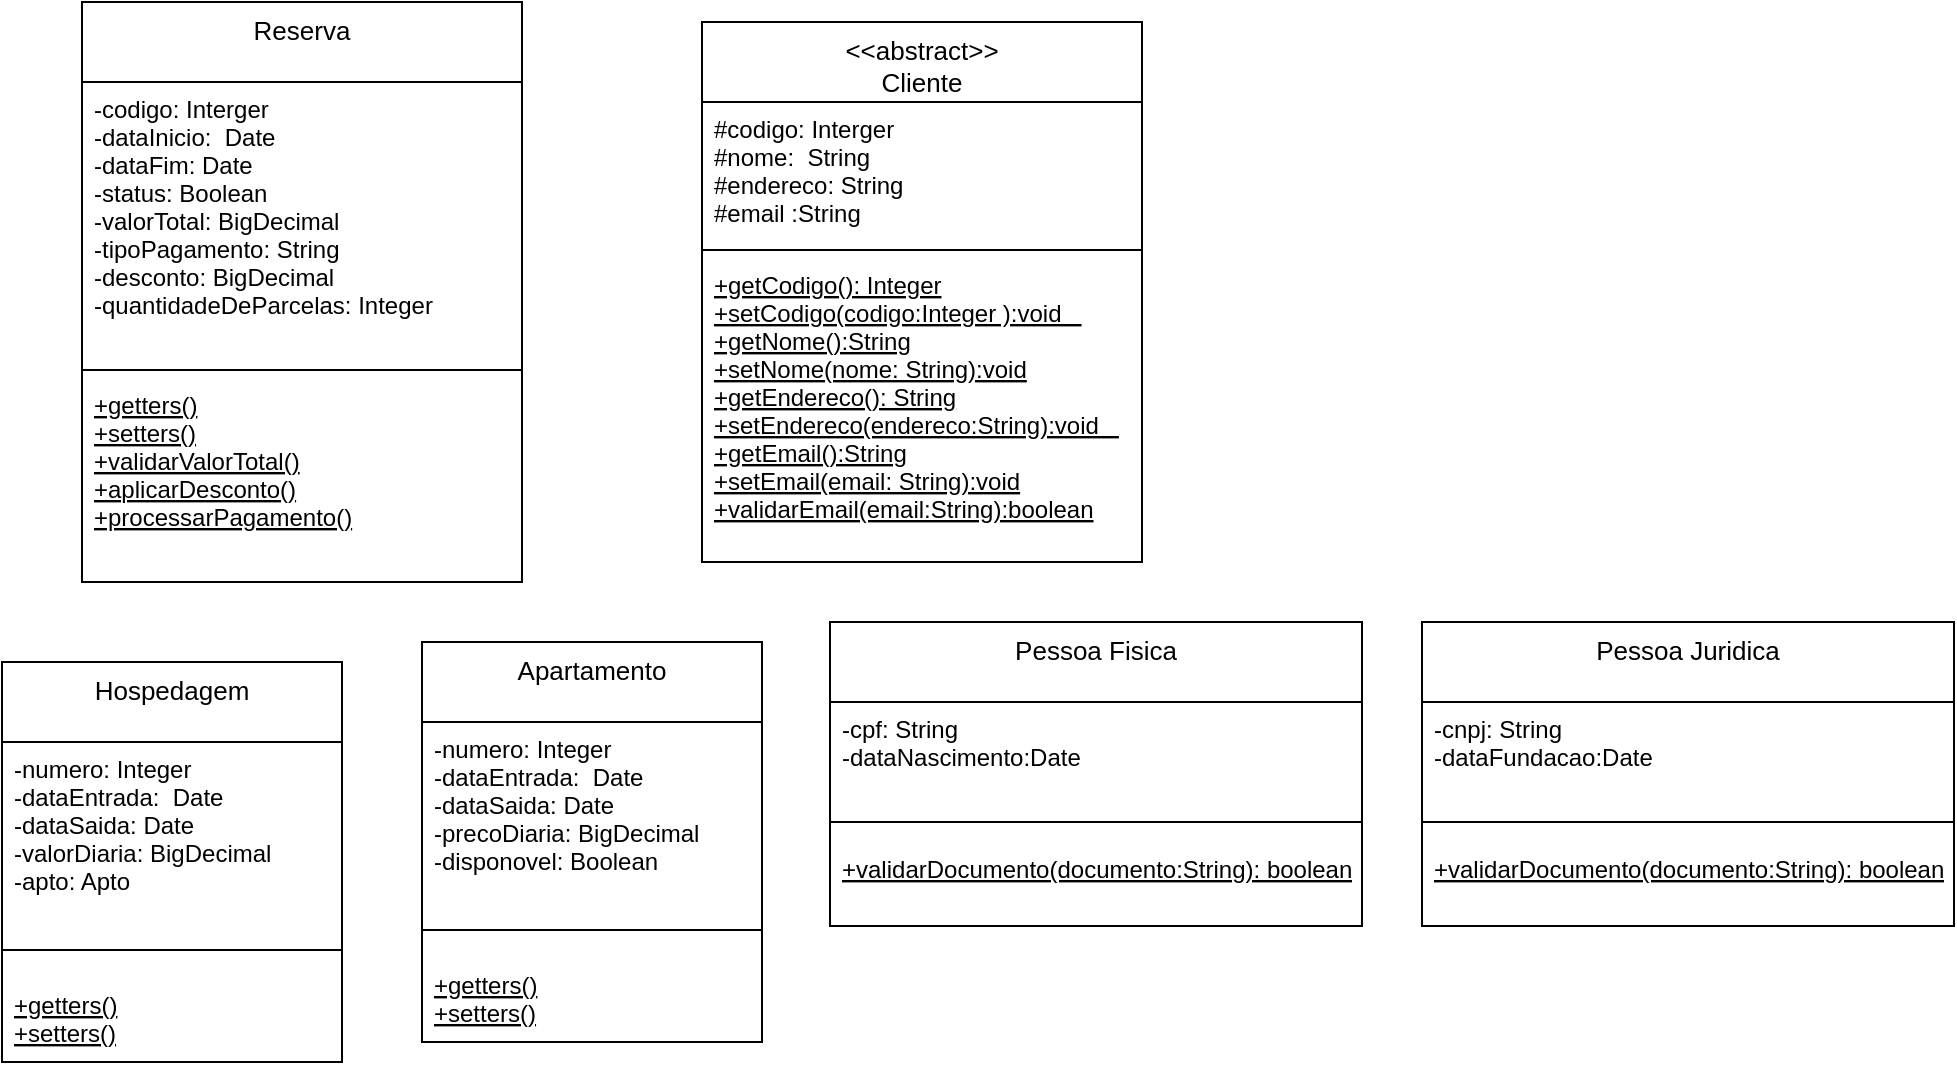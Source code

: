 <mxfile version="24.3.1" type="github">
  <diagram id="C5RBs43oDa-KdzZeNtuy" name="Page-1">
    <mxGraphModel dx="503" dy="243" grid="1" gridSize="10" guides="1" tooltips="1" connect="1" arrows="1" fold="1" page="1" pageScale="1" pageWidth="827" pageHeight="1169" math="0" shadow="0">
      <root>
        <mxCell id="WIyWlLk6GJQsqaUBKTNV-0" />
        <mxCell id="WIyWlLk6GJQsqaUBKTNV-1" parent="WIyWlLk6GJQsqaUBKTNV-0" />
        <mxCell id="zkfFHV4jXpPFQw0GAbJ--6" value="&lt;&lt;abstract&gt;&gt;&#xa;Cliente" style="swimlane;fontStyle=0;align=center;verticalAlign=top;childLayout=stackLayout;horizontal=1;startSize=40;horizontalStack=0;resizeParent=1;resizeLast=0;collapsible=1;marginBottom=0;rounded=0;shadow=0;strokeWidth=1;fontSize=13;" parent="WIyWlLk6GJQsqaUBKTNV-1" vertex="1">
          <mxGeometry x="350" y="190" width="220" height="270" as="geometry">
            <mxRectangle x="130" y="380" width="160" height="26" as="alternateBounds" />
          </mxGeometry>
        </mxCell>
        <mxCell id="zkfFHV4jXpPFQw0GAbJ--7" value="#codigo: Interger&#xa;#nome:  String&#xa;#endereco: String&#xa;#email :String" style="text;align=left;verticalAlign=top;spacingLeft=4;spacingRight=4;overflow=hidden;rotatable=0;points=[[0,0.5],[1,0.5]];portConstraint=eastwest;" parent="zkfFHV4jXpPFQw0GAbJ--6" vertex="1">
          <mxGeometry y="40" width="220" height="70" as="geometry" />
        </mxCell>
        <mxCell id="zkfFHV4jXpPFQw0GAbJ--9" value="" style="line;html=1;strokeWidth=1;align=left;verticalAlign=middle;spacingTop=-1;spacingLeft=3;spacingRight=3;rotatable=0;labelPosition=right;points=[];portConstraint=eastwest;" parent="zkfFHV4jXpPFQw0GAbJ--6" vertex="1">
          <mxGeometry y="110" width="220" height="8" as="geometry" />
        </mxCell>
        <mxCell id="hSTDr8NA67b-wajZTIG6-1" value="Reserva" style="swimlane;fontStyle=0;align=center;verticalAlign=top;childLayout=stackLayout;horizontal=1;startSize=40;horizontalStack=0;resizeParent=1;resizeLast=0;collapsible=1;marginBottom=0;rounded=0;shadow=0;strokeWidth=1;fontSize=13;" vertex="1" parent="WIyWlLk6GJQsqaUBKTNV-1">
          <mxGeometry x="40" y="180" width="220" height="290" as="geometry">
            <mxRectangle x="130" y="380" width="160" height="26" as="alternateBounds" />
          </mxGeometry>
        </mxCell>
        <mxCell id="hSTDr8NA67b-wajZTIG6-2" value="-codigo: Interger&#xa;-dataInicio:  Date&#xa;-dataFim: Date&#xa;-status: Boolean&#xa;-valorTotal: BigDecimal&#xa;-tipoPagamento: String&#xa;-desconto: BigDecimal&#xa;-quantidadeDeParcelas: Integer" style="text;align=left;verticalAlign=top;spacingLeft=4;spacingRight=4;overflow=hidden;rotatable=0;points=[[0,0.5],[1,0.5]];portConstraint=eastwest;" vertex="1" parent="hSTDr8NA67b-wajZTIG6-1">
          <mxGeometry y="40" width="220" height="140" as="geometry" />
        </mxCell>
        <mxCell id="hSTDr8NA67b-wajZTIG6-3" value="" style="line;html=1;strokeWidth=1;align=left;verticalAlign=middle;spacingTop=-1;spacingLeft=3;spacingRight=3;rotatable=0;labelPosition=right;points=[];portConstraint=eastwest;" vertex="1" parent="hSTDr8NA67b-wajZTIG6-1">
          <mxGeometry y="180" width="220" height="8" as="geometry" />
        </mxCell>
        <mxCell id="hSTDr8NA67b-wajZTIG6-4" value="+getters()&#xa;+setters()&#xa;+validarValorTotal()&#xa;+aplicarDesconto()&#xa;+processarPagamento()" style="text;align=left;verticalAlign=top;spacingLeft=4;spacingRight=4;overflow=hidden;rotatable=0;points=[[0,0.5],[1,0.5]];portConstraint=eastwest;fontStyle=4" vertex="1" parent="hSTDr8NA67b-wajZTIG6-1">
          <mxGeometry y="188" width="220" height="82" as="geometry" />
        </mxCell>
        <mxCell id="zkfFHV4jXpPFQw0GAbJ--10" value="+getCodigo(): Integer&#xa;+setCodigo(codigo:Integer ):void   &#xa;+getNome():String&#xa;+setNome(nome: String):void&#xa;+getEndereco(): String&#xa;+setEndereco(endereco:String):void   &#xa;+getEmail():String&#xa;+setEmail(email: String):void&#xa;+validarEmail(email:String):boolean&#xa;" style="text;align=left;verticalAlign=top;spacingLeft=4;spacingRight=4;overflow=hidden;rotatable=0;points=[[0,0.5],[1,0.5]];portConstraint=eastwest;fontStyle=4" parent="WIyWlLk6GJQsqaUBKTNV-1" vertex="1">
          <mxGeometry x="350" y="308" width="220" height="152" as="geometry" />
        </mxCell>
        <mxCell id="hSTDr8NA67b-wajZTIG6-9" value="Hospedagem" style="swimlane;fontStyle=0;align=center;verticalAlign=top;childLayout=stackLayout;horizontal=1;startSize=40;horizontalStack=0;resizeParent=1;resizeLast=0;collapsible=1;marginBottom=0;rounded=0;shadow=0;strokeWidth=1;fontSize=13;" vertex="1" parent="WIyWlLk6GJQsqaUBKTNV-1">
          <mxGeometry y="510" width="170" height="200" as="geometry">
            <mxRectangle x="130" y="380" width="160" height="26" as="alternateBounds" />
          </mxGeometry>
        </mxCell>
        <mxCell id="hSTDr8NA67b-wajZTIG6-10" value="-numero: Integer&#xa;-dataEntrada:  Date&#xa;-dataSaida: Date&#xa;-valorDiaria: BigDecimal&#xa;-apto: Apto" style="text;align=left;verticalAlign=top;spacingLeft=4;spacingRight=4;overflow=hidden;rotatable=0;points=[[0,0.5],[1,0.5]];portConstraint=eastwest;" vertex="1" parent="hSTDr8NA67b-wajZTIG6-9">
          <mxGeometry y="40" width="170" height="90" as="geometry" />
        </mxCell>
        <mxCell id="hSTDr8NA67b-wajZTIG6-11" value="" style="line;html=1;strokeWidth=1;align=left;verticalAlign=middle;spacingTop=-1;spacingLeft=3;spacingRight=3;rotatable=0;labelPosition=right;points=[];portConstraint=eastwest;" vertex="1" parent="hSTDr8NA67b-wajZTIG6-9">
          <mxGeometry y="130" width="170" height="28" as="geometry" />
        </mxCell>
        <mxCell id="hSTDr8NA67b-wajZTIG6-12" value="+getters()&#xa;+setters()" style="text;align=left;verticalAlign=top;spacingLeft=4;spacingRight=4;overflow=hidden;rotatable=0;points=[[0,0.5],[1,0.5]];portConstraint=eastwest;fontStyle=4" vertex="1" parent="hSTDr8NA67b-wajZTIG6-9">
          <mxGeometry y="158" width="170" height="42" as="geometry" />
        </mxCell>
        <mxCell id="hSTDr8NA67b-wajZTIG6-18" value="Apartamento" style="swimlane;fontStyle=0;align=center;verticalAlign=top;childLayout=stackLayout;horizontal=1;startSize=40;horizontalStack=0;resizeParent=1;resizeLast=0;collapsible=1;marginBottom=0;rounded=0;shadow=0;strokeWidth=1;fontSize=13;" vertex="1" parent="WIyWlLk6GJQsqaUBKTNV-1">
          <mxGeometry x="210" y="500" width="170" height="200" as="geometry">
            <mxRectangle x="130" y="380" width="160" height="26" as="alternateBounds" />
          </mxGeometry>
        </mxCell>
        <mxCell id="hSTDr8NA67b-wajZTIG6-19" value="-numero: Integer&#xa;-dataEntrada:  Date&#xa;-dataSaida: Date&#xa;-precoDiaria: BigDecimal&#xa;-disponovel: Boolean&#xa;" style="text;align=left;verticalAlign=top;spacingLeft=4;spacingRight=4;overflow=hidden;rotatable=0;points=[[0,0.5],[1,0.5]];portConstraint=eastwest;" vertex="1" parent="hSTDr8NA67b-wajZTIG6-18">
          <mxGeometry y="40" width="170" height="90" as="geometry" />
        </mxCell>
        <mxCell id="hSTDr8NA67b-wajZTIG6-20" value="" style="line;html=1;strokeWidth=1;align=left;verticalAlign=middle;spacingTop=-1;spacingLeft=3;spacingRight=3;rotatable=0;labelPosition=right;points=[];portConstraint=eastwest;" vertex="1" parent="hSTDr8NA67b-wajZTIG6-18">
          <mxGeometry y="130" width="170" height="28" as="geometry" />
        </mxCell>
        <mxCell id="hSTDr8NA67b-wajZTIG6-21" value="+getters()&#xa;+setters()" style="text;align=left;verticalAlign=top;spacingLeft=4;spacingRight=4;overflow=hidden;rotatable=0;points=[[0,0.5],[1,0.5]];portConstraint=eastwest;fontStyle=4" vertex="1" parent="hSTDr8NA67b-wajZTIG6-18">
          <mxGeometry y="158" width="170" height="42" as="geometry" />
        </mxCell>
        <mxCell id="hSTDr8NA67b-wajZTIG6-22" value="Pessoa Fisica" style="swimlane;fontStyle=0;align=center;verticalAlign=top;childLayout=stackLayout;horizontal=1;startSize=40;horizontalStack=0;resizeParent=1;resizeLast=0;collapsible=1;marginBottom=0;rounded=0;shadow=0;strokeWidth=1;fontSize=13;" vertex="1" parent="WIyWlLk6GJQsqaUBKTNV-1">
          <mxGeometry x="414" y="490" width="266" height="152" as="geometry">
            <mxRectangle x="130" y="380" width="160" height="26" as="alternateBounds" />
          </mxGeometry>
        </mxCell>
        <mxCell id="hSTDr8NA67b-wajZTIG6-23" value="-cpf: String&#xa;-dataNascimento:Date" style="text;align=left;verticalAlign=top;spacingLeft=4;spacingRight=4;overflow=hidden;rotatable=0;points=[[0,0.5],[1,0.5]];portConstraint=eastwest;" vertex="1" parent="hSTDr8NA67b-wajZTIG6-22">
          <mxGeometry y="40" width="266" height="50" as="geometry" />
        </mxCell>
        <mxCell id="hSTDr8NA67b-wajZTIG6-24" value="" style="line;html=1;strokeWidth=1;align=left;verticalAlign=middle;spacingTop=-1;spacingLeft=3;spacingRight=3;rotatable=0;labelPosition=right;points=[];portConstraint=eastwest;" vertex="1" parent="hSTDr8NA67b-wajZTIG6-22">
          <mxGeometry y="90" width="266" height="20" as="geometry" />
        </mxCell>
        <mxCell id="hSTDr8NA67b-wajZTIG6-25" value="+validarDocumento(documento:String): boolean" style="text;align=left;verticalAlign=top;spacingLeft=4;spacingRight=4;overflow=hidden;rotatable=0;points=[[0,0.5],[1,0.5]];portConstraint=eastwest;fontStyle=4" vertex="1" parent="hSTDr8NA67b-wajZTIG6-22">
          <mxGeometry y="110" width="266" height="42" as="geometry" />
        </mxCell>
        <mxCell id="hSTDr8NA67b-wajZTIG6-26" value="Pessoa Juridica" style="swimlane;fontStyle=0;align=center;verticalAlign=top;childLayout=stackLayout;horizontal=1;startSize=40;horizontalStack=0;resizeParent=1;resizeLast=0;collapsible=1;marginBottom=0;rounded=0;shadow=0;strokeWidth=1;fontSize=13;" vertex="1" parent="WIyWlLk6GJQsqaUBKTNV-1">
          <mxGeometry x="710" y="490" width="266" height="152" as="geometry">
            <mxRectangle x="130" y="380" width="160" height="26" as="alternateBounds" />
          </mxGeometry>
        </mxCell>
        <mxCell id="hSTDr8NA67b-wajZTIG6-27" value="-cnpj: String&#xa;-dataFundacao:Date" style="text;align=left;verticalAlign=top;spacingLeft=4;spacingRight=4;overflow=hidden;rotatable=0;points=[[0,0.5],[1,0.5]];portConstraint=eastwest;" vertex="1" parent="hSTDr8NA67b-wajZTIG6-26">
          <mxGeometry y="40" width="266" height="50" as="geometry" />
        </mxCell>
        <mxCell id="hSTDr8NA67b-wajZTIG6-28" value="" style="line;html=1;strokeWidth=1;align=left;verticalAlign=middle;spacingTop=-1;spacingLeft=3;spacingRight=3;rotatable=0;labelPosition=right;points=[];portConstraint=eastwest;" vertex="1" parent="hSTDr8NA67b-wajZTIG6-26">
          <mxGeometry y="90" width="266" height="20" as="geometry" />
        </mxCell>
        <mxCell id="hSTDr8NA67b-wajZTIG6-29" value="+validarDocumento(documento:String): boolean" style="text;align=left;verticalAlign=top;spacingLeft=4;spacingRight=4;overflow=hidden;rotatable=0;points=[[0,0.5],[1,0.5]];portConstraint=eastwest;fontStyle=4" vertex="1" parent="hSTDr8NA67b-wajZTIG6-26">
          <mxGeometry y="110" width="266" height="42" as="geometry" />
        </mxCell>
      </root>
    </mxGraphModel>
  </diagram>
</mxfile>
